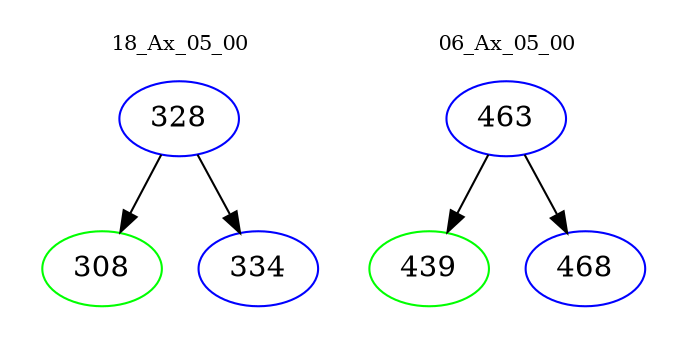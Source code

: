 digraph{
subgraph cluster_0 {
color = white
label = "18_Ax_05_00";
fontsize=10;
T0_328 [label="328", color="blue"]
T0_328 -> T0_308 [color="black"]
T0_308 [label="308", color="green"]
T0_328 -> T0_334 [color="black"]
T0_334 [label="334", color="blue"]
}
subgraph cluster_1 {
color = white
label = "06_Ax_05_00";
fontsize=10;
T1_463 [label="463", color="blue"]
T1_463 -> T1_439 [color="black"]
T1_439 [label="439", color="green"]
T1_463 -> T1_468 [color="black"]
T1_468 [label="468", color="blue"]
}
}
